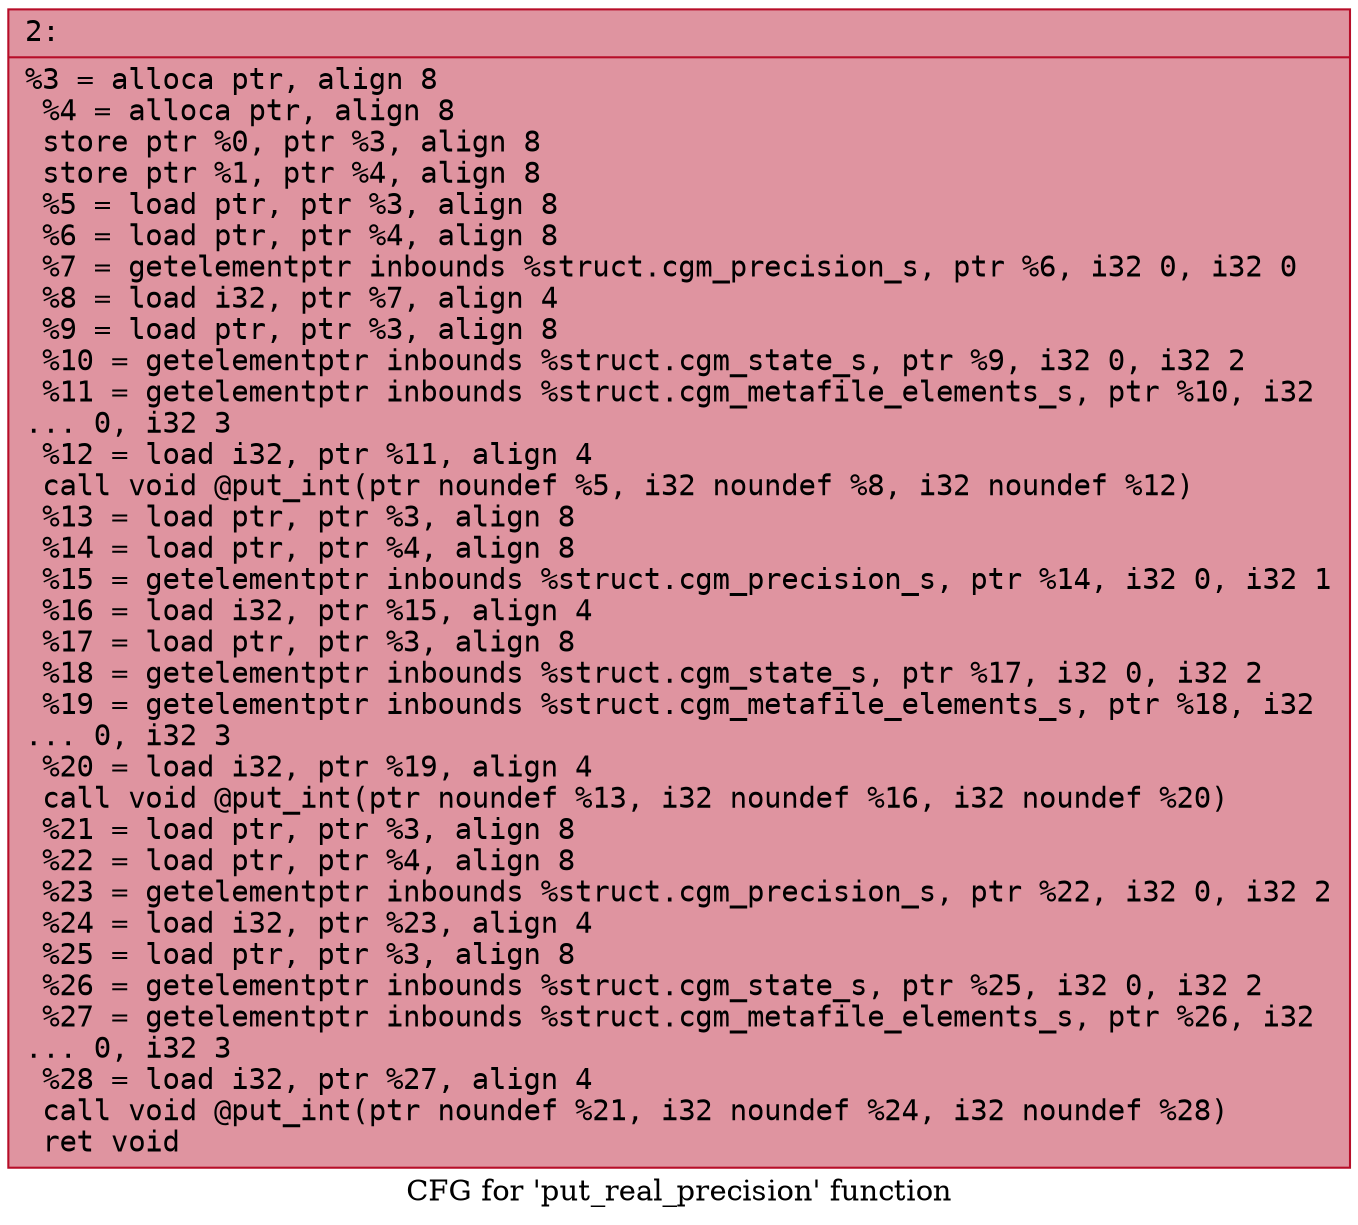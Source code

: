 digraph "CFG for 'put_real_precision' function" {
	label="CFG for 'put_real_precision' function";

	Node0x6000024c6800 [shape=record,color="#b70d28ff", style=filled, fillcolor="#b70d2870" fontname="Courier",label="{2:\l|  %3 = alloca ptr, align 8\l  %4 = alloca ptr, align 8\l  store ptr %0, ptr %3, align 8\l  store ptr %1, ptr %4, align 8\l  %5 = load ptr, ptr %3, align 8\l  %6 = load ptr, ptr %4, align 8\l  %7 = getelementptr inbounds %struct.cgm_precision_s, ptr %6, i32 0, i32 0\l  %8 = load i32, ptr %7, align 4\l  %9 = load ptr, ptr %3, align 8\l  %10 = getelementptr inbounds %struct.cgm_state_s, ptr %9, i32 0, i32 2\l  %11 = getelementptr inbounds %struct.cgm_metafile_elements_s, ptr %10, i32\l... 0, i32 3\l  %12 = load i32, ptr %11, align 4\l  call void @put_int(ptr noundef %5, i32 noundef %8, i32 noundef %12)\l  %13 = load ptr, ptr %3, align 8\l  %14 = load ptr, ptr %4, align 8\l  %15 = getelementptr inbounds %struct.cgm_precision_s, ptr %14, i32 0, i32 1\l  %16 = load i32, ptr %15, align 4\l  %17 = load ptr, ptr %3, align 8\l  %18 = getelementptr inbounds %struct.cgm_state_s, ptr %17, i32 0, i32 2\l  %19 = getelementptr inbounds %struct.cgm_metafile_elements_s, ptr %18, i32\l... 0, i32 3\l  %20 = load i32, ptr %19, align 4\l  call void @put_int(ptr noundef %13, i32 noundef %16, i32 noundef %20)\l  %21 = load ptr, ptr %3, align 8\l  %22 = load ptr, ptr %4, align 8\l  %23 = getelementptr inbounds %struct.cgm_precision_s, ptr %22, i32 0, i32 2\l  %24 = load i32, ptr %23, align 4\l  %25 = load ptr, ptr %3, align 8\l  %26 = getelementptr inbounds %struct.cgm_state_s, ptr %25, i32 0, i32 2\l  %27 = getelementptr inbounds %struct.cgm_metafile_elements_s, ptr %26, i32\l... 0, i32 3\l  %28 = load i32, ptr %27, align 4\l  call void @put_int(ptr noundef %21, i32 noundef %24, i32 noundef %28)\l  ret void\l}"];
}
